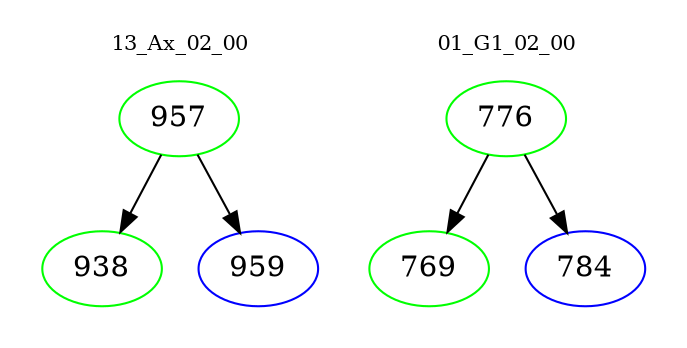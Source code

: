 digraph{
subgraph cluster_0 {
color = white
label = "13_Ax_02_00";
fontsize=10;
T0_957 [label="957", color="green"]
T0_957 -> T0_938 [color="black"]
T0_938 [label="938", color="green"]
T0_957 -> T0_959 [color="black"]
T0_959 [label="959", color="blue"]
}
subgraph cluster_1 {
color = white
label = "01_G1_02_00";
fontsize=10;
T1_776 [label="776", color="green"]
T1_776 -> T1_769 [color="black"]
T1_769 [label="769", color="green"]
T1_776 -> T1_784 [color="black"]
T1_784 [label="784", color="blue"]
}
}
